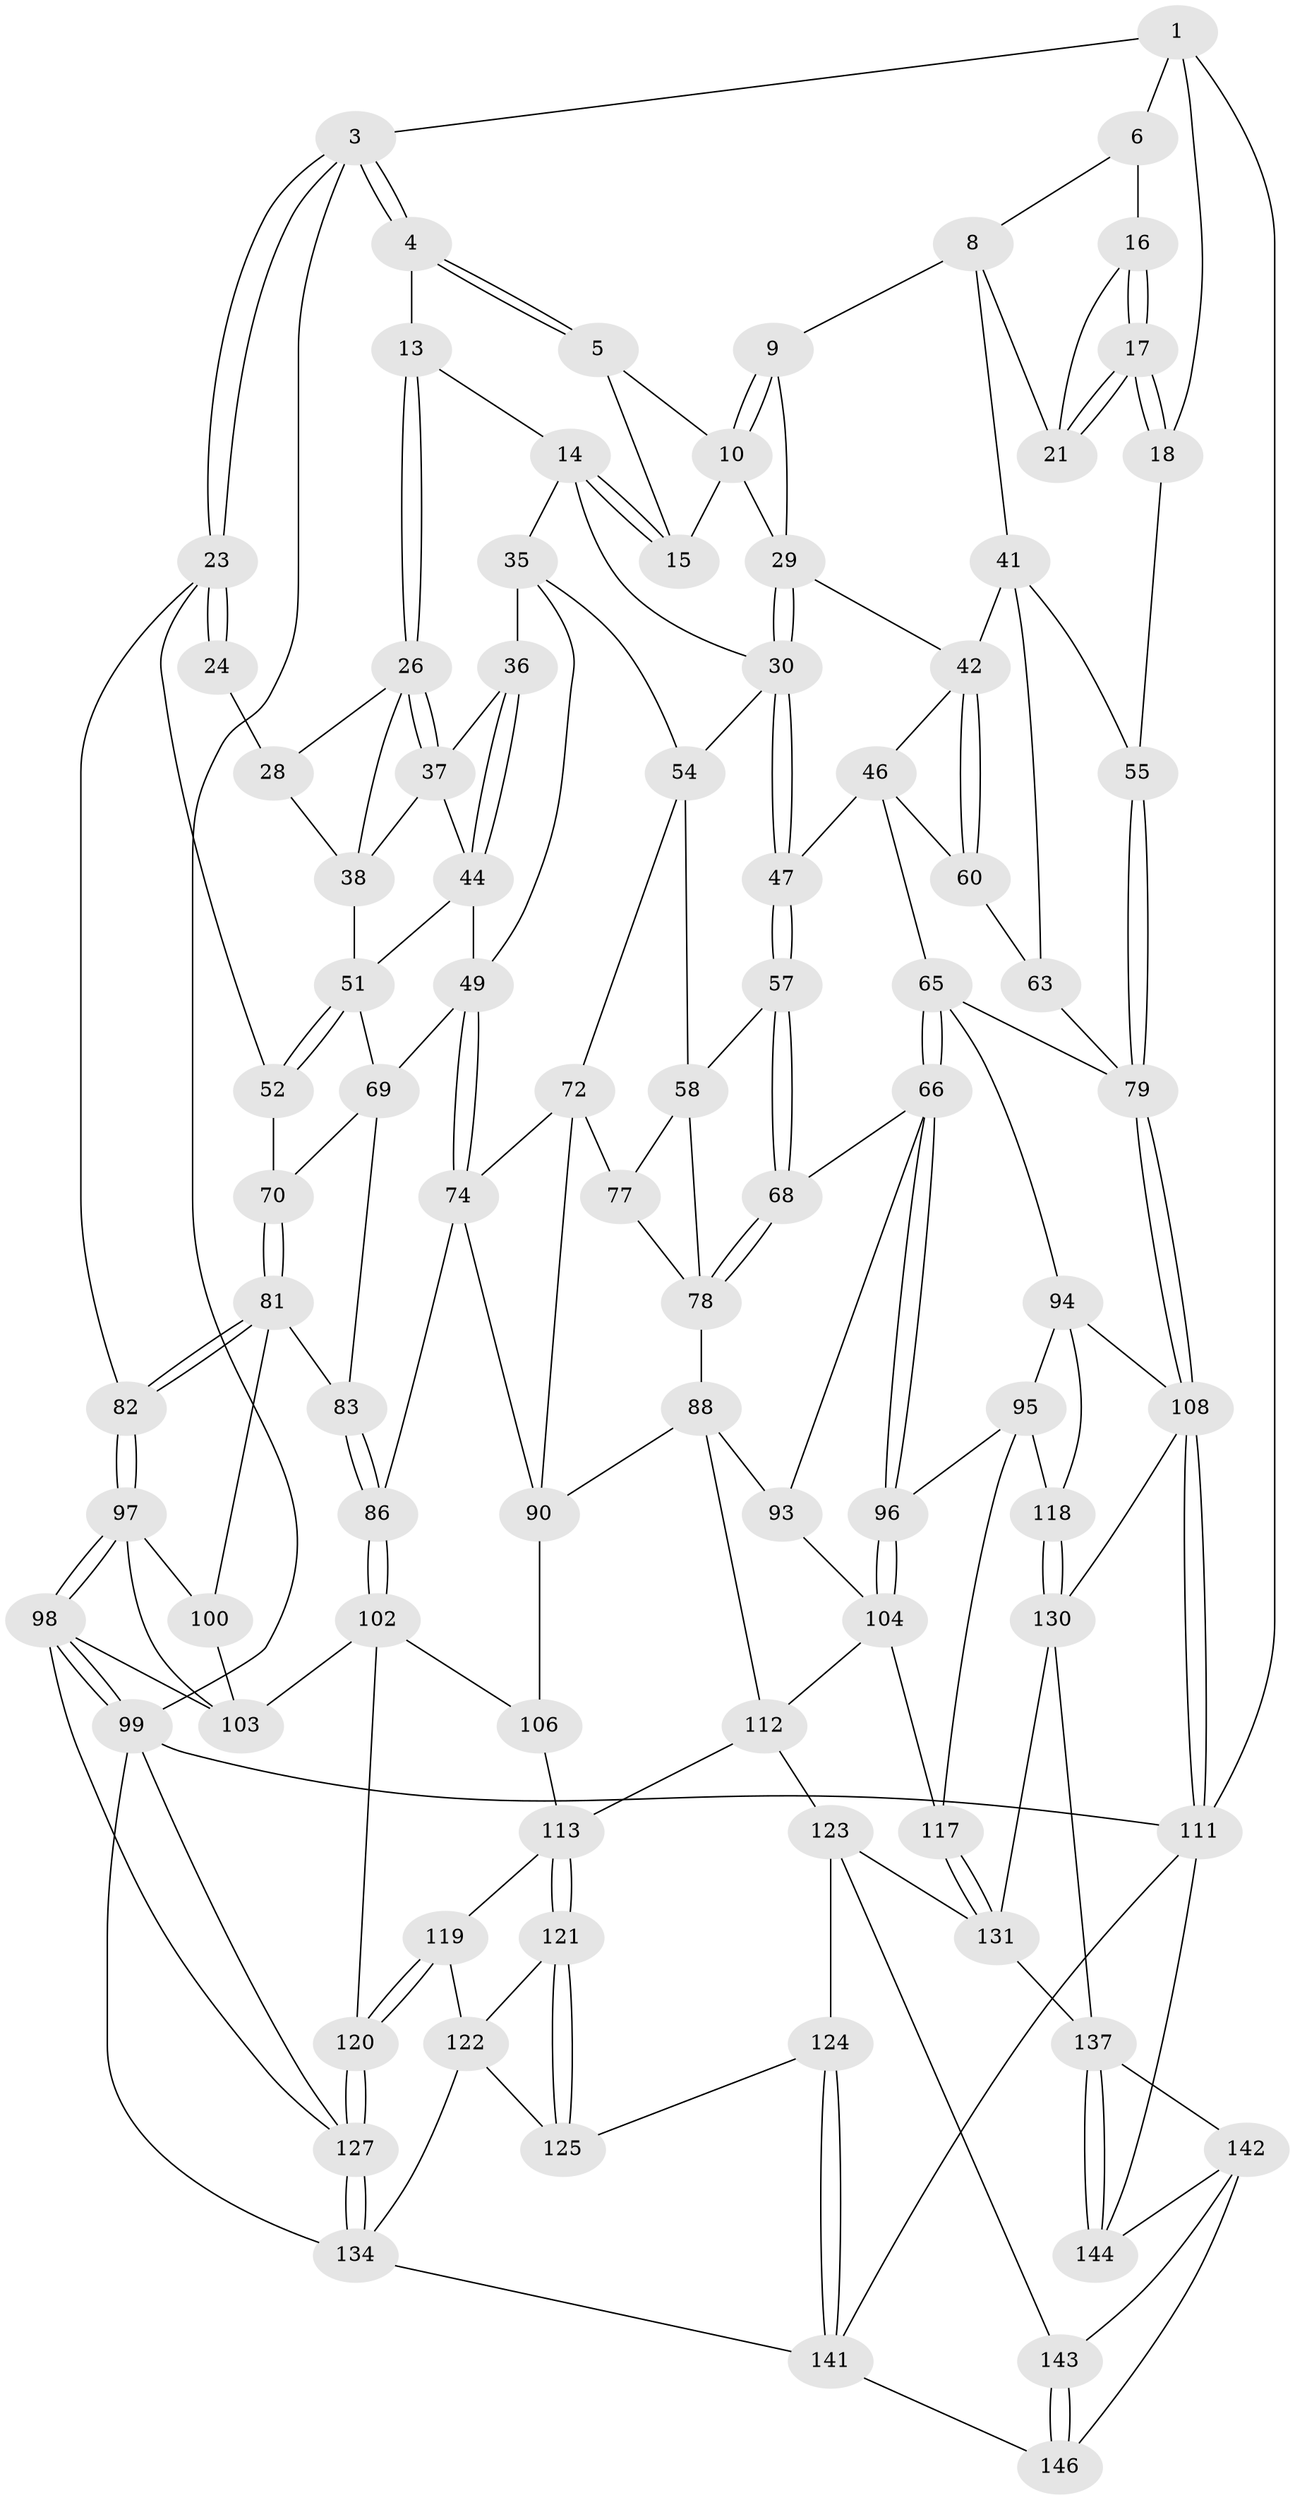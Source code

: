 // Generated by graph-tools (version 1.1) at 2025/24/03/03/25 07:24:31]
// undirected, 90 vertices, 204 edges
graph export_dot {
graph [start="1"]
  node [color=gray90,style=filled];
  1 [pos="+0.7995624024043863+0",super="+2"];
  3 [pos="+0+0"];
  4 [pos="+0.3647220364225319+0",super="+12"];
  5 [pos="+0.697427230609243+0",super="+11"];
  6 [pos="+0.855705970921357+0",super="+7"];
  8 [pos="+0.7897970540603071+0.14510452319698552",super="+22"];
  9 [pos="+0.7808062358250106+0.14494066301990385"];
  10 [pos="+0.751504381106121+0.11270820938304554",super="+20"];
  13 [pos="+0.366933019156015+0"];
  14 [pos="+0.48643363640719217+0.10577215354249778",super="+32"];
  15 [pos="+0.6199901985987444+0.07670806604266493"];
  16 [pos="+0.9070104817716318+0",super="+19"];
  17 [pos="+1+0.11878886329463903"];
  18 [pos="+1+0.1320269735500358"];
  21 [pos="+0.9603041034885323+0.1323925343453765"];
  23 [pos="+0+0",super="+53"];
  24 [pos="+0+0.08036397586952122",super="+25"];
  26 [pos="+0.3368774884302062+0.14344583008126446",super="+27"];
  28 [pos="+0.20979317989243673+0.11891807299189872",super="+33"];
  29 [pos="+0.6355032481806474+0.21022300397136542",super="+34"];
  30 [pos="+0.6200762369204593+0.22958885733328022",super="+31"];
  35 [pos="+0.4660488616025248+0.2220737972508145",super="+48"];
  36 [pos="+0.4050500316499361+0.22447087910666388"];
  37 [pos="+0.3481112577363239+0.1851401371993218",super="+40"];
  38 [pos="+0.2292638904745673+0.27313572117379264",super="+39"];
  41 [pos="+0.8784734883874846+0.2549167715926211",super="+56"];
  42 [pos="+0.8524426029489678+0.28202110446092926",super="+43"];
  44 [pos="+0.3156867801371885+0.36600584091379773",super="+45"];
  46 [pos="+0.7170817958330538+0.31879844354583436",super="+62"];
  47 [pos="+0.682419282358957+0.31649877107517793"];
  49 [pos="+0.3288146827946219+0.38871215311848634",super="+50"];
  51 [pos="+0.1021533000291153+0.2848975106292052",super="+64"];
  52 [pos="+0.020792360373030068+0.34019505623070045"];
  54 [pos="+0.532840516919972+0.3571688617876905",super="+59"];
  55 [pos="+1+0.3704387366597896"];
  57 [pos="+0.653599670874626+0.3588964409070124"];
  58 [pos="+0.5459624543393446+0.37161447516836826",super="+76"];
  60 [pos="+0.8381342418329002+0.37054998679933965",super="+61"];
  63 [pos="+0.9796647920388352+0.3625893166307417",super="+75"];
  65 [pos="+0.788575961267943+0.4902214741908777",super="+91"];
  66 [pos="+0.7711723600680516+0.5159116226853687",super="+67"];
  68 [pos="+0.6807537176287749+0.5002706036935302"];
  69 [pos="+0.1414339320540219+0.4112638495089718",super="+71"];
  70 [pos="+0.11704947637821138+0.4263235821720506"];
  72 [pos="+0.4585292308250037+0.4686894108033229",super="+73"];
  74 [pos="+0.3591933840526918+0.4495420348409083",super="+85"];
  77 [pos="+0.49852002787059746+0.48530145197285995"];
  78 [pos="+0.598764638180093+0.4757414756762357",super="+87"];
  79 [pos="+1+0.4555367298894519",super="+80"];
  81 [pos="+0.0898287505859618+0.5089143719712754",super="+84"];
  82 [pos="+0+0.46330814836572587"];
  83 [pos="+0.1985917959511503+0.5097798913459739"];
  86 [pos="+0.28275374233097633+0.5803216880377913"];
  88 [pos="+0.5196651446766449+0.6026839814016751",super="+89"];
  90 [pos="+0.4672829201738972+0.6070412569885639",super="+92"];
  93 [pos="+0.596110148271464+0.6222248942016259"];
  94 [pos="+0.8520972932418317+0.6128587294643648",super="+110"];
  95 [pos="+0.8066714735610377+0.5958316993087328",super="+116"];
  96 [pos="+0.8006165427344589+0.5921540214012175"];
  97 [pos="+0+0.7446698422554465",super="+101"];
  98 [pos="+0+0.9885295930356672",super="+129"];
  99 [pos="+0+1",super="+139"];
  100 [pos="+0.11705717628647676+0.5762209676174211"];
  102 [pos="+0.2502105114852249+0.621652779047564",super="+107"];
  103 [pos="+0.1755358859264251+0.6631486805353263",super="+126"];
  104 [pos="+0.6768036024257398+0.7503719808031263",super="+105"];
  106 [pos="+0.3571998902957074+0.675983099197758"];
  108 [pos="+1+0.8023555923707808",super="+109"];
  111 [pos="+1+1",super="+148"];
  112 [pos="+0.47094250311713154+0.6626056277830608",super="+115"];
  113 [pos="+0.45607856046931433+0.6823254118595364",super="+114"];
  117 [pos="+0.7431549987256287+0.7710798171530904"];
  118 [pos="+0.8406448308917077+0.7479447084318006"];
  119 [pos="+0.3791662971695233+0.7697328007283312"];
  120 [pos="+0.31144053825376394+0.7765551138689256"];
  121 [pos="+0.45941137258652326+0.7061162359873763"];
  122 [pos="+0.43425425680292384+0.7878364179527235",super="+133"];
  123 [pos="+0.6250678076035059+0.8014497167393846",super="+136"];
  124 [pos="+0.5830211326852581+0.8180695398882668"];
  125 [pos="+0.5515454973694467+0.8242636873783274"];
  127 [pos="+0.29578268319648515+0.7918609163067989",super="+128"];
  130 [pos="+0.8470685257537953+0.7618324955750205",super="+132"];
  131 [pos="+0.8155751299789805+0.8274118482944554",super="+135"];
  134 [pos="+0.40218045837884936+0.9653374607064793",super="+140"];
  137 [pos="+0.8569027408402736+0.8641650354987932",super="+138"];
  141 [pos="+0.520443626923312+1",super="+147"];
  142 [pos="+0.8313465581261881+0.9024772768609024",super="+145"];
  143 [pos="+0.6756893846128874+0.895339811990737"];
  144 [pos="+1+1"];
  146 [pos="+0.6804375471585605+1"];
  1 -- 6;
  1 -- 18;
  1 -- 3;
  1 -- 111;
  3 -- 4;
  3 -- 4;
  3 -- 23;
  3 -- 23;
  3 -- 99;
  4 -- 5;
  4 -- 5;
  4 -- 13;
  5 -- 10;
  5 -- 15;
  6 -- 16 [weight=2];
  6 -- 8;
  8 -- 9;
  8 -- 41;
  8 -- 21;
  9 -- 10;
  9 -- 10;
  9 -- 29;
  10 -- 29;
  10 -- 15;
  13 -- 14;
  13 -- 26;
  13 -- 26;
  14 -- 15;
  14 -- 15;
  14 -- 35;
  14 -- 30;
  16 -- 17;
  16 -- 17;
  16 -- 21;
  17 -- 18;
  17 -- 18;
  17 -- 21;
  17 -- 21;
  18 -- 55;
  23 -- 24;
  23 -- 24;
  23 -- 82;
  23 -- 52;
  24 -- 28 [weight=2];
  26 -- 37;
  26 -- 37;
  26 -- 28;
  26 -- 38;
  28 -- 38;
  29 -- 30;
  29 -- 30;
  29 -- 42;
  30 -- 47;
  30 -- 47;
  30 -- 54;
  35 -- 36;
  35 -- 49;
  35 -- 54;
  36 -- 37;
  36 -- 44;
  36 -- 44;
  37 -- 44;
  37 -- 38;
  38 -- 51;
  41 -- 42;
  41 -- 63;
  41 -- 55;
  42 -- 60;
  42 -- 60;
  42 -- 46;
  44 -- 49;
  44 -- 51;
  46 -- 47;
  46 -- 65;
  46 -- 60;
  47 -- 57;
  47 -- 57;
  49 -- 74;
  49 -- 74;
  49 -- 69;
  51 -- 52;
  51 -- 52;
  51 -- 69;
  52 -- 70;
  54 -- 72;
  54 -- 58;
  55 -- 79;
  55 -- 79;
  57 -- 58;
  57 -- 68;
  57 -- 68;
  58 -- 77;
  58 -- 78;
  60 -- 63 [weight=2];
  63 -- 79;
  65 -- 66;
  65 -- 66;
  65 -- 94;
  65 -- 79;
  66 -- 96;
  66 -- 96;
  66 -- 68;
  66 -- 93;
  68 -- 78;
  68 -- 78;
  69 -- 70;
  69 -- 83;
  70 -- 81;
  70 -- 81;
  72 -- 77;
  72 -- 74;
  72 -- 90;
  74 -- 86;
  74 -- 90;
  77 -- 78;
  78 -- 88;
  79 -- 108;
  79 -- 108;
  81 -- 82;
  81 -- 82;
  81 -- 83;
  81 -- 100;
  82 -- 97;
  82 -- 97;
  83 -- 86;
  83 -- 86;
  86 -- 102;
  86 -- 102;
  88 -- 93;
  88 -- 90;
  88 -- 112;
  90 -- 106;
  93 -- 104;
  94 -- 95;
  94 -- 118;
  94 -- 108;
  95 -- 96;
  95 -- 117;
  95 -- 118;
  96 -- 104;
  96 -- 104;
  97 -- 98;
  97 -- 98;
  97 -- 100;
  97 -- 103;
  98 -- 99;
  98 -- 99;
  98 -- 127;
  98 -- 103;
  99 -- 111;
  99 -- 127;
  99 -- 134;
  100 -- 103;
  102 -- 103;
  102 -- 120;
  102 -- 106;
  104 -- 117;
  104 -- 112;
  106 -- 113;
  108 -- 111;
  108 -- 111;
  108 -- 130;
  111 -- 144;
  111 -- 141;
  112 -- 113;
  112 -- 123;
  113 -- 121;
  113 -- 121;
  113 -- 119;
  117 -- 131;
  117 -- 131;
  118 -- 130;
  118 -- 130;
  119 -- 120;
  119 -- 120;
  119 -- 122;
  120 -- 127;
  120 -- 127;
  121 -- 122;
  121 -- 125;
  121 -- 125;
  122 -- 125;
  122 -- 134;
  123 -- 124;
  123 -- 131;
  123 -- 143;
  124 -- 125;
  124 -- 141;
  124 -- 141;
  127 -- 134;
  127 -- 134;
  130 -- 131;
  130 -- 137;
  131 -- 137;
  134 -- 141;
  137 -- 144;
  137 -- 144;
  137 -- 142;
  141 -- 146;
  142 -- 143;
  142 -- 144;
  142 -- 146;
  143 -- 146;
  143 -- 146;
}
